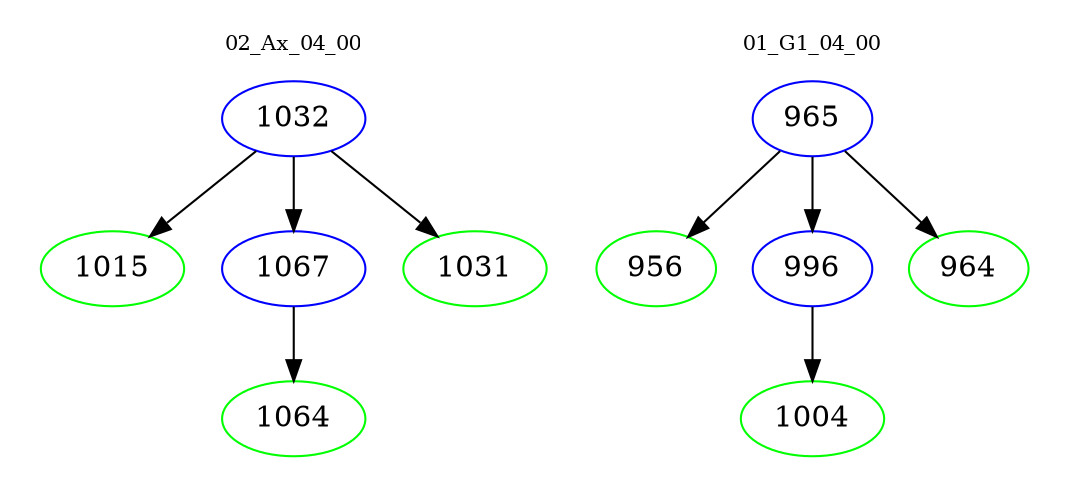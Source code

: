 digraph{
subgraph cluster_0 {
color = white
label = "02_Ax_04_00";
fontsize=10;
T0_1032 [label="1032", color="blue"]
T0_1032 -> T0_1015 [color="black"]
T0_1015 [label="1015", color="green"]
T0_1032 -> T0_1067 [color="black"]
T0_1067 [label="1067", color="blue"]
T0_1067 -> T0_1064 [color="black"]
T0_1064 [label="1064", color="green"]
T0_1032 -> T0_1031 [color="black"]
T0_1031 [label="1031", color="green"]
}
subgraph cluster_1 {
color = white
label = "01_G1_04_00";
fontsize=10;
T1_965 [label="965", color="blue"]
T1_965 -> T1_956 [color="black"]
T1_956 [label="956", color="green"]
T1_965 -> T1_996 [color="black"]
T1_996 [label="996", color="blue"]
T1_996 -> T1_1004 [color="black"]
T1_1004 [label="1004", color="green"]
T1_965 -> T1_964 [color="black"]
T1_964 [label="964", color="green"]
}
}
